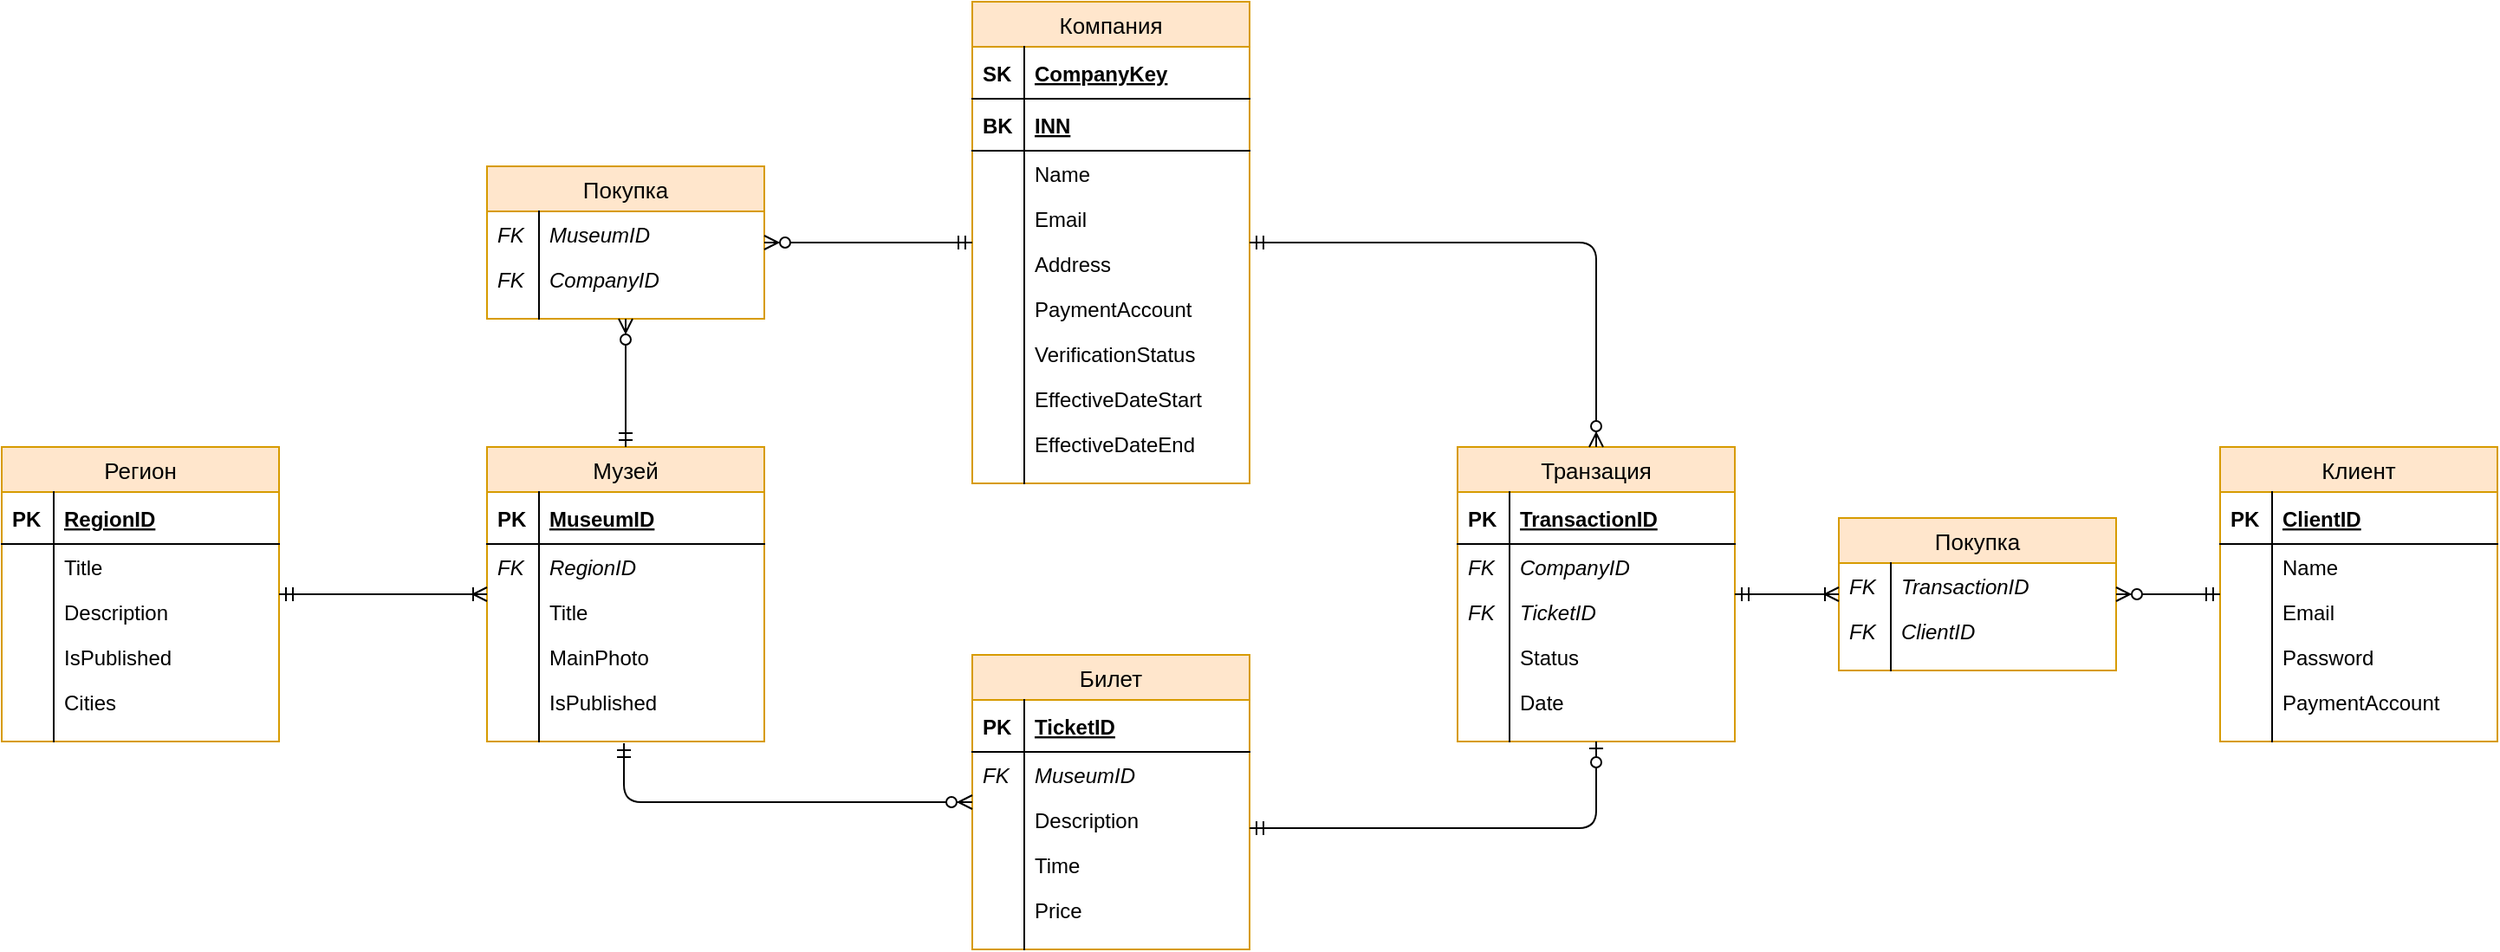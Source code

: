 <mxfile version="14.5.7" type="github">
  <diagram id="cdb5e136-1861-7ef1-5e76-c57f7e18aa8d" name="ERD Data Structure - Habit Tracker App">
    <mxGraphModel dx="946" dy="662" grid="1" gridSize="10" guides="1" tooltips="1" connect="1" arrows="1" fold="1" page="1" pageScale="1" pageWidth="1100" pageHeight="850" math="0" shadow="0">
      <root>
        <mxCell id="0" />
        <mxCell id="1" parent="0" />
        <mxCell id="lcivj8wxRk5je3pBpGyj-1" value="Регион" style="swimlane;fontStyle=0;childLayout=stackLayout;horizontal=1;startSize=26;fillColor=#ffe6cc;horizontalStack=0;resizeParent=1;resizeParentMax=0;resizeLast=0;collapsible=1;marginBottom=0;swimlaneFillColor=#ffffff;align=center;strokeWidth=1;fontSize=13;strokeColor=#d79b00;" vertex="1" parent="1">
          <mxGeometry x="200" y="640" width="160" height="170" as="geometry" />
        </mxCell>
        <mxCell id="lcivj8wxRk5je3pBpGyj-2" value="RegionID" style="shape=partialRectangle;top=0;left=0;right=0;bottom=1;align=left;verticalAlign=middle;fillColor=none;spacingLeft=34;spacingRight=4;overflow=hidden;rotatable=0;points=[[0,0.5],[1,0.5]];portConstraint=eastwest;dropTarget=0;fontStyle=5;" vertex="1" parent="lcivj8wxRk5je3pBpGyj-1">
          <mxGeometry y="26" width="160" height="30" as="geometry" />
        </mxCell>
        <mxCell id="lcivj8wxRk5je3pBpGyj-3" value="PK" style="shape=partialRectangle;top=0;left=0;bottom=0;fillColor=none;align=left;verticalAlign=middle;spacingLeft=4;spacingRight=4;overflow=hidden;rotatable=0;points=[];portConstraint=eastwest;part=1;fontStyle=1" vertex="1" connectable="0" parent="lcivj8wxRk5je3pBpGyj-2">
          <mxGeometry width="30" height="30" as="geometry" />
        </mxCell>
        <mxCell id="lcivj8wxRk5je3pBpGyj-6" value="Title" style="shape=partialRectangle;top=0;left=0;right=0;bottom=0;align=left;verticalAlign=top;fillColor=none;spacingLeft=34;spacingRight=4;overflow=hidden;rotatable=0;points=[[0,0.5],[1,0.5]];portConstraint=eastwest;dropTarget=0;" vertex="1" parent="lcivj8wxRk5je3pBpGyj-1">
          <mxGeometry y="56" width="160" height="26" as="geometry" />
        </mxCell>
        <mxCell id="lcivj8wxRk5je3pBpGyj-7" value="" style="shape=partialRectangle;top=0;left=0;bottom=0;fillColor=none;align=left;verticalAlign=top;spacingLeft=4;spacingRight=4;overflow=hidden;rotatable=0;points=[];portConstraint=eastwest;part=1;" vertex="1" connectable="0" parent="lcivj8wxRk5je3pBpGyj-6">
          <mxGeometry width="30" height="26" as="geometry" />
        </mxCell>
        <mxCell id="lcivj8wxRk5je3pBpGyj-28" value="Description" style="shape=partialRectangle;top=0;left=0;right=0;bottom=0;align=left;verticalAlign=top;fillColor=none;spacingLeft=34;spacingRight=4;overflow=hidden;rotatable=0;points=[[0,0.5],[1,0.5]];portConstraint=eastwest;dropTarget=0;" vertex="1" parent="lcivj8wxRk5je3pBpGyj-1">
          <mxGeometry y="82" width="160" height="26" as="geometry" />
        </mxCell>
        <mxCell id="lcivj8wxRk5je3pBpGyj-29" value="" style="shape=partialRectangle;top=0;left=0;bottom=0;fillColor=none;align=left;verticalAlign=top;spacingLeft=4;spacingRight=4;overflow=hidden;rotatable=0;points=[];portConstraint=eastwest;part=1;" vertex="1" connectable="0" parent="lcivj8wxRk5je3pBpGyj-28">
          <mxGeometry width="30" height="26" as="geometry" />
        </mxCell>
        <mxCell id="lcivj8wxRk5je3pBpGyj-8" value="IsPublished" style="shape=partialRectangle;top=0;left=0;right=0;bottom=0;align=left;verticalAlign=top;fillColor=none;spacingLeft=34;spacingRight=4;overflow=hidden;rotatable=0;points=[[0,0.5],[1,0.5]];portConstraint=eastwest;dropTarget=0;" vertex="1" parent="lcivj8wxRk5je3pBpGyj-1">
          <mxGeometry y="108" width="160" height="26" as="geometry" />
        </mxCell>
        <mxCell id="lcivj8wxRk5je3pBpGyj-9" value="" style="shape=partialRectangle;top=0;left=0;bottom=0;fillColor=none;align=left;verticalAlign=top;spacingLeft=4;spacingRight=4;overflow=hidden;rotatable=0;points=[];portConstraint=eastwest;part=1;" vertex="1" connectable="0" parent="lcivj8wxRk5je3pBpGyj-8">
          <mxGeometry width="30" height="26" as="geometry" />
        </mxCell>
        <mxCell id="lcivj8wxRk5je3pBpGyj-26" value="Cities" style="shape=partialRectangle;top=0;left=0;right=0;bottom=0;align=left;verticalAlign=top;fillColor=none;spacingLeft=34;spacingRight=4;overflow=hidden;rotatable=0;points=[[0,0.5],[1,0.5]];portConstraint=eastwest;dropTarget=0;" vertex="1" parent="lcivj8wxRk5je3pBpGyj-1">
          <mxGeometry y="134" width="160" height="26" as="geometry" />
        </mxCell>
        <mxCell id="lcivj8wxRk5je3pBpGyj-27" value="" style="shape=partialRectangle;top=0;left=0;bottom=0;fillColor=none;align=left;verticalAlign=top;spacingLeft=4;spacingRight=4;overflow=hidden;rotatable=0;points=[];portConstraint=eastwest;part=1;" vertex="1" connectable="0" parent="lcivj8wxRk5je3pBpGyj-26">
          <mxGeometry width="30" height="26" as="geometry" />
        </mxCell>
        <mxCell id="lcivj8wxRk5je3pBpGyj-10" value="" style="shape=partialRectangle;top=0;left=0;right=0;bottom=0;align=left;verticalAlign=top;fillColor=none;spacingLeft=34;spacingRight=4;overflow=hidden;rotatable=0;points=[[0,0.5],[1,0.5]];portConstraint=eastwest;dropTarget=0;" vertex="1" parent="lcivj8wxRk5je3pBpGyj-1">
          <mxGeometry y="160" width="160" height="10" as="geometry" />
        </mxCell>
        <mxCell id="lcivj8wxRk5je3pBpGyj-11" value="" style="shape=partialRectangle;top=0;left=0;bottom=0;fillColor=none;align=left;verticalAlign=top;spacingLeft=4;spacingRight=4;overflow=hidden;rotatable=0;points=[];portConstraint=eastwest;part=1;" vertex="1" connectable="0" parent="lcivj8wxRk5je3pBpGyj-10">
          <mxGeometry width="30" height="10" as="geometry" />
        </mxCell>
        <mxCell id="lcivj8wxRk5je3pBpGyj-12" value="Музей" style="swimlane;fontStyle=0;childLayout=stackLayout;horizontal=1;startSize=26;fillColor=#ffe6cc;horizontalStack=0;resizeParent=1;resizeParentMax=0;resizeLast=0;collapsible=1;marginBottom=0;swimlaneFillColor=#ffffff;align=center;strokeWidth=1;fontSize=13;strokeColor=#d79b00;" vertex="1" parent="1">
          <mxGeometry x="480" y="640" width="160" height="170" as="geometry" />
        </mxCell>
        <mxCell id="lcivj8wxRk5je3pBpGyj-13" value="MuseumID" style="shape=partialRectangle;top=0;left=0;right=0;bottom=1;align=left;verticalAlign=middle;fillColor=none;spacingLeft=34;spacingRight=4;overflow=hidden;rotatable=0;points=[[0,0.5],[1,0.5]];portConstraint=eastwest;dropTarget=0;fontStyle=5;" vertex="1" parent="lcivj8wxRk5je3pBpGyj-12">
          <mxGeometry y="26" width="160" height="30" as="geometry" />
        </mxCell>
        <mxCell id="lcivj8wxRk5je3pBpGyj-14" value="PK" style="shape=partialRectangle;top=0;left=0;bottom=0;fillColor=none;align=left;verticalAlign=middle;spacingLeft=4;spacingRight=4;overflow=hidden;rotatable=0;points=[];portConstraint=eastwest;part=1;fontStyle=1" vertex="1" connectable="0" parent="lcivj8wxRk5je3pBpGyj-13">
          <mxGeometry width="30" height="30" as="geometry" />
        </mxCell>
        <mxCell id="lcivj8wxRk5je3pBpGyj-15" value="RegionID" style="shape=partialRectangle;top=0;left=0;right=0;bottom=0;align=left;verticalAlign=top;fillColor=none;spacingLeft=34;spacingRight=4;overflow=hidden;rotatable=0;points=[[0,0.5],[1,0.5]];portConstraint=eastwest;dropTarget=0;fontStyle=2" vertex="1" parent="lcivj8wxRk5je3pBpGyj-12">
          <mxGeometry y="56" width="160" height="26" as="geometry" />
        </mxCell>
        <mxCell id="lcivj8wxRk5je3pBpGyj-16" value="FK" style="shape=partialRectangle;top=0;left=0;bottom=0;fillColor=none;align=left;verticalAlign=top;spacingLeft=4;spacingRight=4;overflow=hidden;rotatable=0;points=[];portConstraint=eastwest;part=1;fontStyle=2" vertex="1" connectable="0" parent="lcivj8wxRk5je3pBpGyj-15">
          <mxGeometry width="30" height="26" as="geometry" />
        </mxCell>
        <mxCell id="lcivj8wxRk5je3pBpGyj-17" value="Title" style="shape=partialRectangle;top=0;left=0;right=0;bottom=0;align=left;verticalAlign=top;fillColor=none;spacingLeft=34;spacingRight=4;overflow=hidden;rotatable=0;points=[[0,0.5],[1,0.5]];portConstraint=eastwest;dropTarget=0;" vertex="1" parent="lcivj8wxRk5je3pBpGyj-12">
          <mxGeometry y="82" width="160" height="26" as="geometry" />
        </mxCell>
        <mxCell id="lcivj8wxRk5je3pBpGyj-18" value="" style="shape=partialRectangle;top=0;left=0;bottom=0;fillColor=none;align=left;verticalAlign=top;spacingLeft=4;spacingRight=4;overflow=hidden;rotatable=0;points=[];portConstraint=eastwest;part=1;" vertex="1" connectable="0" parent="lcivj8wxRk5je3pBpGyj-17">
          <mxGeometry width="30" height="26" as="geometry" />
        </mxCell>
        <mxCell id="lcivj8wxRk5je3pBpGyj-19" value="MainPhoto" style="shape=partialRectangle;top=0;left=0;right=0;bottom=0;align=left;verticalAlign=top;fillColor=none;spacingLeft=34;spacingRight=4;overflow=hidden;rotatable=0;points=[[0,0.5],[1,0.5]];portConstraint=eastwest;dropTarget=0;" vertex="1" parent="lcivj8wxRk5je3pBpGyj-12">
          <mxGeometry y="108" width="160" height="26" as="geometry" />
        </mxCell>
        <mxCell id="lcivj8wxRk5je3pBpGyj-20" value="" style="shape=partialRectangle;top=0;left=0;bottom=0;fillColor=none;align=left;verticalAlign=top;spacingLeft=4;spacingRight=4;overflow=hidden;rotatable=0;points=[];portConstraint=eastwest;part=1;" vertex="1" connectable="0" parent="lcivj8wxRk5je3pBpGyj-19">
          <mxGeometry width="30" height="26" as="geometry" />
        </mxCell>
        <mxCell id="lcivj8wxRk5je3pBpGyj-79" value="IsPublished" style="shape=partialRectangle;top=0;left=0;right=0;bottom=0;align=left;verticalAlign=top;fillColor=none;spacingLeft=34;spacingRight=4;overflow=hidden;rotatable=0;points=[[0,0.5],[1,0.5]];portConstraint=eastwest;dropTarget=0;" vertex="1" parent="lcivj8wxRk5je3pBpGyj-12">
          <mxGeometry y="134" width="160" height="26" as="geometry" />
        </mxCell>
        <mxCell id="lcivj8wxRk5je3pBpGyj-80" value="" style="shape=partialRectangle;top=0;left=0;bottom=0;fillColor=none;align=left;verticalAlign=top;spacingLeft=4;spacingRight=4;overflow=hidden;rotatable=0;points=[];portConstraint=eastwest;part=1;" vertex="1" connectable="0" parent="lcivj8wxRk5je3pBpGyj-79">
          <mxGeometry width="30" height="26" as="geometry" />
        </mxCell>
        <mxCell id="lcivj8wxRk5je3pBpGyj-21" value="" style="shape=partialRectangle;top=0;left=0;right=0;bottom=0;align=left;verticalAlign=top;fillColor=none;spacingLeft=34;spacingRight=4;overflow=hidden;rotatable=0;points=[[0,0.5],[1,0.5]];portConstraint=eastwest;dropTarget=0;" vertex="1" parent="lcivj8wxRk5je3pBpGyj-12">
          <mxGeometry y="160" width="160" height="10" as="geometry" />
        </mxCell>
        <mxCell id="lcivj8wxRk5je3pBpGyj-22" value="" style="shape=partialRectangle;top=0;left=0;bottom=0;fillColor=none;align=left;verticalAlign=top;spacingLeft=4;spacingRight=4;overflow=hidden;rotatable=0;points=[];portConstraint=eastwest;part=1;" vertex="1" connectable="0" parent="lcivj8wxRk5je3pBpGyj-21">
          <mxGeometry width="30" height="10" as="geometry" />
        </mxCell>
        <mxCell id="lcivj8wxRk5je3pBpGyj-23" value="" style="edgeStyle=orthogonalEdgeStyle;fontSize=12;html=1;endArrow=ERoneToMany;startArrow=ERmandOne;" edge="1" parent="1" source="lcivj8wxRk5je3pBpGyj-1" target="lcivj8wxRk5je3pBpGyj-12">
          <mxGeometry width="100" height="100" relative="1" as="geometry">
            <mxPoint x="550" y="590" as="sourcePoint" />
            <mxPoint x="650" y="490" as="targetPoint" />
          </mxGeometry>
        </mxCell>
        <mxCell id="lcivj8wxRk5je3pBpGyj-30" value="Билет" style="swimlane;fontStyle=0;childLayout=stackLayout;horizontal=1;startSize=26;fillColor=#ffe6cc;horizontalStack=0;resizeParent=1;resizeParentMax=0;resizeLast=0;collapsible=1;marginBottom=0;swimlaneFillColor=#ffffff;align=center;strokeWidth=1;fontSize=13;strokeColor=#d79b00;" vertex="1" parent="1">
          <mxGeometry x="760" y="760" width="160" height="170" as="geometry" />
        </mxCell>
        <mxCell id="lcivj8wxRk5je3pBpGyj-31" value="TicketID" style="shape=partialRectangle;top=0;left=0;right=0;bottom=1;align=left;verticalAlign=middle;fillColor=none;spacingLeft=34;spacingRight=4;overflow=hidden;rotatable=0;points=[[0,0.5],[1,0.5]];portConstraint=eastwest;dropTarget=0;fontStyle=5;" vertex="1" parent="lcivj8wxRk5je3pBpGyj-30">
          <mxGeometry y="26" width="160" height="30" as="geometry" />
        </mxCell>
        <mxCell id="lcivj8wxRk5je3pBpGyj-32" value="PK" style="shape=partialRectangle;top=0;left=0;bottom=0;fillColor=none;align=left;verticalAlign=middle;spacingLeft=4;spacingRight=4;overflow=hidden;rotatable=0;points=[];portConstraint=eastwest;part=1;fontStyle=1" vertex="1" connectable="0" parent="lcivj8wxRk5je3pBpGyj-31">
          <mxGeometry width="30" height="30" as="geometry" />
        </mxCell>
        <mxCell id="lcivj8wxRk5je3pBpGyj-33" value="MuseumID" style="shape=partialRectangle;top=0;left=0;right=0;bottom=0;align=left;verticalAlign=top;fillColor=none;spacingLeft=34;spacingRight=4;overflow=hidden;rotatable=0;points=[[0,0.5],[1,0.5]];portConstraint=eastwest;dropTarget=0;fontStyle=2" vertex="1" parent="lcivj8wxRk5je3pBpGyj-30">
          <mxGeometry y="56" width="160" height="26" as="geometry" />
        </mxCell>
        <mxCell id="lcivj8wxRk5je3pBpGyj-34" value="FK" style="shape=partialRectangle;top=0;left=0;bottom=0;fillColor=none;align=left;verticalAlign=top;spacingLeft=4;spacingRight=4;overflow=hidden;rotatable=0;points=[];portConstraint=eastwest;part=1;fontStyle=2" vertex="1" connectable="0" parent="lcivj8wxRk5je3pBpGyj-33">
          <mxGeometry width="30" height="26" as="geometry" />
        </mxCell>
        <mxCell id="lcivj8wxRk5je3pBpGyj-35" value="Description" style="shape=partialRectangle;top=0;left=0;right=0;bottom=0;align=left;verticalAlign=top;fillColor=none;spacingLeft=34;spacingRight=4;overflow=hidden;rotatable=0;points=[[0,0.5],[1,0.5]];portConstraint=eastwest;dropTarget=0;" vertex="1" parent="lcivj8wxRk5je3pBpGyj-30">
          <mxGeometry y="82" width="160" height="26" as="geometry" />
        </mxCell>
        <mxCell id="lcivj8wxRk5je3pBpGyj-36" value="" style="shape=partialRectangle;top=0;left=0;bottom=0;fillColor=none;align=left;verticalAlign=top;spacingLeft=4;spacingRight=4;overflow=hidden;rotatable=0;points=[];portConstraint=eastwest;part=1;" vertex="1" connectable="0" parent="lcivj8wxRk5je3pBpGyj-35">
          <mxGeometry width="30" height="26" as="geometry" />
        </mxCell>
        <mxCell id="lcivj8wxRk5je3pBpGyj-37" value="Time" style="shape=partialRectangle;top=0;left=0;right=0;bottom=0;align=left;verticalAlign=top;fillColor=none;spacingLeft=34;spacingRight=4;overflow=hidden;rotatable=0;points=[[0,0.5],[1,0.5]];portConstraint=eastwest;dropTarget=0;" vertex="1" parent="lcivj8wxRk5je3pBpGyj-30">
          <mxGeometry y="108" width="160" height="26" as="geometry" />
        </mxCell>
        <mxCell id="lcivj8wxRk5je3pBpGyj-38" value="" style="shape=partialRectangle;top=0;left=0;bottom=0;fillColor=none;align=left;verticalAlign=top;spacingLeft=4;spacingRight=4;overflow=hidden;rotatable=0;points=[];portConstraint=eastwest;part=1;" vertex="1" connectable="0" parent="lcivj8wxRk5je3pBpGyj-37">
          <mxGeometry width="30" height="26" as="geometry" />
        </mxCell>
        <mxCell id="lcivj8wxRk5je3pBpGyj-95" value="Price" style="shape=partialRectangle;top=0;left=0;right=0;bottom=0;align=left;verticalAlign=top;fillColor=none;spacingLeft=34;spacingRight=4;overflow=hidden;rotatable=0;points=[[0,0.5],[1,0.5]];portConstraint=eastwest;dropTarget=0;" vertex="1" parent="lcivj8wxRk5je3pBpGyj-30">
          <mxGeometry y="134" width="160" height="26" as="geometry" />
        </mxCell>
        <mxCell id="lcivj8wxRk5je3pBpGyj-96" value="" style="shape=partialRectangle;top=0;left=0;bottom=0;fillColor=none;align=left;verticalAlign=top;spacingLeft=4;spacingRight=4;overflow=hidden;rotatable=0;points=[];portConstraint=eastwest;part=1;" vertex="1" connectable="0" parent="lcivj8wxRk5je3pBpGyj-95">
          <mxGeometry width="30" height="26" as="geometry" />
        </mxCell>
        <mxCell id="lcivj8wxRk5je3pBpGyj-39" value="" style="shape=partialRectangle;top=0;left=0;right=0;bottom=0;align=left;verticalAlign=top;fillColor=none;spacingLeft=34;spacingRight=4;overflow=hidden;rotatable=0;points=[[0,0.5],[1,0.5]];portConstraint=eastwest;dropTarget=0;" vertex="1" parent="lcivj8wxRk5je3pBpGyj-30">
          <mxGeometry y="160" width="160" height="10" as="geometry" />
        </mxCell>
        <mxCell id="lcivj8wxRk5je3pBpGyj-40" value="" style="shape=partialRectangle;top=0;left=0;bottom=0;fillColor=none;align=left;verticalAlign=top;spacingLeft=4;spacingRight=4;overflow=hidden;rotatable=0;points=[];portConstraint=eastwest;part=1;" vertex="1" connectable="0" parent="lcivj8wxRk5je3pBpGyj-39">
          <mxGeometry width="30" height="10" as="geometry" />
        </mxCell>
        <mxCell id="lcivj8wxRk5je3pBpGyj-41" value="Компания" style="swimlane;fontStyle=0;childLayout=stackLayout;horizontal=1;startSize=26;fillColor=#ffe6cc;horizontalStack=0;resizeParent=1;resizeParentMax=0;resizeLast=0;collapsible=1;marginBottom=0;swimlaneFillColor=#ffffff;align=center;strokeWidth=1;fontSize=13;strokeColor=#d79b00;" vertex="1" parent="1">
          <mxGeometry x="760" y="383" width="160" height="278" as="geometry" />
        </mxCell>
        <mxCell id="lcivj8wxRk5je3pBpGyj-158" value="CompanyKey" style="shape=partialRectangle;top=0;left=0;right=0;bottom=1;align=left;verticalAlign=middle;fillColor=none;spacingLeft=34;spacingRight=4;overflow=hidden;rotatable=0;points=[[0,0.5],[1,0.5]];portConstraint=eastwest;dropTarget=0;fontStyle=5;" vertex="1" parent="lcivj8wxRk5je3pBpGyj-41">
          <mxGeometry y="26" width="160" height="30" as="geometry" />
        </mxCell>
        <mxCell id="lcivj8wxRk5je3pBpGyj-159" value="SK" style="shape=partialRectangle;top=0;left=0;bottom=0;fillColor=none;align=left;verticalAlign=middle;spacingLeft=4;spacingRight=4;overflow=hidden;rotatable=0;points=[];portConstraint=eastwest;part=1;fontStyle=1" vertex="1" connectable="0" parent="lcivj8wxRk5je3pBpGyj-158">
          <mxGeometry width="30" height="30" as="geometry" />
        </mxCell>
        <mxCell id="lcivj8wxRk5je3pBpGyj-42" value="INN" style="shape=partialRectangle;top=0;left=0;right=0;bottom=1;align=left;verticalAlign=middle;fillColor=none;spacingLeft=34;spacingRight=4;overflow=hidden;rotatable=0;points=[[0,0.5],[1,0.5]];portConstraint=eastwest;dropTarget=0;fontStyle=5;" vertex="1" parent="lcivj8wxRk5je3pBpGyj-41">
          <mxGeometry y="56" width="160" height="30" as="geometry" />
        </mxCell>
        <mxCell id="lcivj8wxRk5je3pBpGyj-43" value="BK" style="shape=partialRectangle;top=0;left=0;bottom=0;fillColor=none;align=left;verticalAlign=middle;spacingLeft=4;spacingRight=4;overflow=hidden;rotatable=0;points=[];portConstraint=eastwest;part=1;fontStyle=1" vertex="1" connectable="0" parent="lcivj8wxRk5je3pBpGyj-42">
          <mxGeometry width="30" height="30" as="geometry" />
        </mxCell>
        <mxCell id="lcivj8wxRk5je3pBpGyj-46" value="Name" style="shape=partialRectangle;top=0;left=0;right=0;bottom=0;align=left;verticalAlign=top;fillColor=none;spacingLeft=34;spacingRight=4;overflow=hidden;rotatable=0;points=[[0,0.5],[1,0.5]];portConstraint=eastwest;dropTarget=0;" vertex="1" parent="lcivj8wxRk5je3pBpGyj-41">
          <mxGeometry y="86" width="160" height="26" as="geometry" />
        </mxCell>
        <mxCell id="lcivj8wxRk5je3pBpGyj-47" value="" style="shape=partialRectangle;top=0;left=0;bottom=0;fillColor=none;align=left;verticalAlign=top;spacingLeft=4;spacingRight=4;overflow=hidden;rotatable=0;points=[];portConstraint=eastwest;part=1;" vertex="1" connectable="0" parent="lcivj8wxRk5je3pBpGyj-46">
          <mxGeometry width="30" height="26" as="geometry" />
        </mxCell>
        <mxCell id="lcivj8wxRk5je3pBpGyj-48" value="Email" style="shape=partialRectangle;top=0;left=0;right=0;bottom=0;align=left;verticalAlign=top;fillColor=none;spacingLeft=34;spacingRight=4;overflow=hidden;rotatable=0;points=[[0,0.5],[1,0.5]];portConstraint=eastwest;dropTarget=0;" vertex="1" parent="lcivj8wxRk5je3pBpGyj-41">
          <mxGeometry y="112" width="160" height="26" as="geometry" />
        </mxCell>
        <mxCell id="lcivj8wxRk5je3pBpGyj-49" value="" style="shape=partialRectangle;top=0;left=0;bottom=0;fillColor=none;align=left;verticalAlign=top;spacingLeft=4;spacingRight=4;overflow=hidden;rotatable=0;points=[];portConstraint=eastwest;part=1;" vertex="1" connectable="0" parent="lcivj8wxRk5je3pBpGyj-48">
          <mxGeometry width="30" height="26" as="geometry" />
        </mxCell>
        <mxCell id="lcivj8wxRk5je3pBpGyj-81" value="Address" style="shape=partialRectangle;top=0;left=0;right=0;bottom=0;align=left;verticalAlign=top;fillColor=none;spacingLeft=34;spacingRight=4;overflow=hidden;rotatable=0;points=[[0,0.5],[1,0.5]];portConstraint=eastwest;dropTarget=0;" vertex="1" parent="lcivj8wxRk5je3pBpGyj-41">
          <mxGeometry y="138" width="160" height="26" as="geometry" />
        </mxCell>
        <mxCell id="lcivj8wxRk5je3pBpGyj-82" value="" style="shape=partialRectangle;top=0;left=0;bottom=0;fillColor=none;align=left;verticalAlign=top;spacingLeft=4;spacingRight=4;overflow=hidden;rotatable=0;points=[];portConstraint=eastwest;part=1;" vertex="1" connectable="0" parent="lcivj8wxRk5je3pBpGyj-81">
          <mxGeometry width="30" height="26" as="geometry" />
        </mxCell>
        <mxCell id="lcivj8wxRk5je3pBpGyj-85" value="PaymentAccount" style="shape=partialRectangle;top=0;left=0;right=0;bottom=0;align=left;verticalAlign=top;fillColor=none;spacingLeft=34;spacingRight=4;overflow=hidden;rotatable=0;points=[[0,0.5],[1,0.5]];portConstraint=eastwest;dropTarget=0;" vertex="1" parent="lcivj8wxRk5je3pBpGyj-41">
          <mxGeometry y="164" width="160" height="26" as="geometry" />
        </mxCell>
        <mxCell id="lcivj8wxRk5je3pBpGyj-86" value="" style="shape=partialRectangle;top=0;left=0;bottom=0;fillColor=none;align=left;verticalAlign=top;spacingLeft=4;spacingRight=4;overflow=hidden;rotatable=0;points=[];portConstraint=eastwest;part=1;" vertex="1" connectable="0" parent="lcivj8wxRk5je3pBpGyj-85">
          <mxGeometry width="30" height="26" as="geometry" />
        </mxCell>
        <mxCell id="lcivj8wxRk5je3pBpGyj-87" value="VerificationStatus" style="shape=partialRectangle;top=0;left=0;right=0;bottom=0;align=left;verticalAlign=top;fillColor=none;spacingLeft=34;spacingRight=4;overflow=hidden;rotatable=0;points=[[0,0.5],[1,0.5]];portConstraint=eastwest;dropTarget=0;" vertex="1" parent="lcivj8wxRk5je3pBpGyj-41">
          <mxGeometry y="190" width="160" height="26" as="geometry" />
        </mxCell>
        <mxCell id="lcivj8wxRk5je3pBpGyj-88" value="" style="shape=partialRectangle;top=0;left=0;bottom=0;fillColor=none;align=left;verticalAlign=top;spacingLeft=4;spacingRight=4;overflow=hidden;rotatable=0;points=[];portConstraint=eastwest;part=1;" vertex="1" connectable="0" parent="lcivj8wxRk5je3pBpGyj-87">
          <mxGeometry width="30" height="26" as="geometry" />
        </mxCell>
        <mxCell id="lcivj8wxRk5je3pBpGyj-154" value="EffectiveDateStart" style="shape=partialRectangle;top=0;left=0;right=0;bottom=0;align=left;verticalAlign=top;fillColor=none;spacingLeft=34;spacingRight=4;overflow=hidden;rotatable=0;points=[[0,0.5],[1,0.5]];portConstraint=eastwest;dropTarget=0;" vertex="1" parent="lcivj8wxRk5je3pBpGyj-41">
          <mxGeometry y="216" width="160" height="26" as="geometry" />
        </mxCell>
        <mxCell id="lcivj8wxRk5je3pBpGyj-155" value="" style="shape=partialRectangle;top=0;left=0;bottom=0;fillColor=none;align=left;verticalAlign=top;spacingLeft=4;spacingRight=4;overflow=hidden;rotatable=0;points=[];portConstraint=eastwest;part=1;" vertex="1" connectable="0" parent="lcivj8wxRk5je3pBpGyj-154">
          <mxGeometry width="30" height="26" as="geometry" />
        </mxCell>
        <mxCell id="lcivj8wxRk5je3pBpGyj-156" value="EffectiveDateEnd" style="shape=partialRectangle;top=0;left=0;right=0;bottom=0;align=left;verticalAlign=top;fillColor=none;spacingLeft=34;spacingRight=4;overflow=hidden;rotatable=0;points=[[0,0.5],[1,0.5]];portConstraint=eastwest;dropTarget=0;" vertex="1" parent="lcivj8wxRk5je3pBpGyj-41">
          <mxGeometry y="242" width="160" height="26" as="geometry" />
        </mxCell>
        <mxCell id="lcivj8wxRk5je3pBpGyj-157" value="" style="shape=partialRectangle;top=0;left=0;bottom=0;fillColor=none;align=left;verticalAlign=top;spacingLeft=4;spacingRight=4;overflow=hidden;rotatable=0;points=[];portConstraint=eastwest;part=1;" vertex="1" connectable="0" parent="lcivj8wxRk5je3pBpGyj-156">
          <mxGeometry width="30" height="26" as="geometry" />
        </mxCell>
        <mxCell id="lcivj8wxRk5je3pBpGyj-50" value="" style="shape=partialRectangle;top=0;left=0;right=0;bottom=0;align=left;verticalAlign=top;fillColor=none;spacingLeft=34;spacingRight=4;overflow=hidden;rotatable=0;points=[[0,0.5],[1,0.5]];portConstraint=eastwest;dropTarget=0;" vertex="1" parent="lcivj8wxRk5je3pBpGyj-41">
          <mxGeometry y="268" width="160" height="10" as="geometry" />
        </mxCell>
        <mxCell id="lcivj8wxRk5je3pBpGyj-51" value="" style="shape=partialRectangle;top=0;left=0;bottom=0;fillColor=none;align=left;verticalAlign=top;spacingLeft=4;spacingRight=4;overflow=hidden;rotatable=0;points=[];portConstraint=eastwest;part=1;" vertex="1" connectable="0" parent="lcivj8wxRk5je3pBpGyj-50">
          <mxGeometry width="30" height="10" as="geometry" />
        </mxCell>
        <mxCell id="lcivj8wxRk5je3pBpGyj-52" value="Транзация" style="swimlane;fontStyle=0;childLayout=stackLayout;horizontal=1;startSize=26;fillColor=#ffe6cc;horizontalStack=0;resizeParent=1;resizeParentMax=0;resizeLast=0;collapsible=1;marginBottom=0;swimlaneFillColor=#ffffff;align=center;strokeWidth=1;fontSize=13;strokeColor=#d79b00;" vertex="1" parent="1">
          <mxGeometry x="1040" y="640" width="160" height="170" as="geometry" />
        </mxCell>
        <mxCell id="lcivj8wxRk5je3pBpGyj-53" value="TransactionID" style="shape=partialRectangle;top=0;left=0;right=0;bottom=1;align=left;verticalAlign=middle;fillColor=none;spacingLeft=34;spacingRight=4;overflow=hidden;rotatable=0;points=[[0,0.5],[1,0.5]];portConstraint=eastwest;dropTarget=0;fontStyle=5;" vertex="1" parent="lcivj8wxRk5je3pBpGyj-52">
          <mxGeometry y="26" width="160" height="30" as="geometry" />
        </mxCell>
        <mxCell id="lcivj8wxRk5je3pBpGyj-54" value="PK" style="shape=partialRectangle;top=0;left=0;bottom=0;fillColor=none;align=left;verticalAlign=middle;spacingLeft=4;spacingRight=4;overflow=hidden;rotatable=0;points=[];portConstraint=eastwest;part=1;fontStyle=1" vertex="1" connectable="0" parent="lcivj8wxRk5je3pBpGyj-53">
          <mxGeometry width="30" height="30" as="geometry" />
        </mxCell>
        <mxCell id="lcivj8wxRk5je3pBpGyj-55" value="CompanyID" style="shape=partialRectangle;top=0;left=0;right=0;bottom=0;align=left;verticalAlign=top;fillColor=none;spacingLeft=34;spacingRight=4;overflow=hidden;rotatable=0;points=[[0,0.5],[1,0.5]];portConstraint=eastwest;dropTarget=0;fontStyle=2" vertex="1" parent="lcivj8wxRk5je3pBpGyj-52">
          <mxGeometry y="56" width="160" height="26" as="geometry" />
        </mxCell>
        <mxCell id="lcivj8wxRk5je3pBpGyj-56" value="FK" style="shape=partialRectangle;top=0;left=0;bottom=0;fillColor=none;align=left;verticalAlign=top;spacingLeft=4;spacingRight=4;overflow=hidden;rotatable=0;points=[];portConstraint=eastwest;part=1;fontStyle=2" vertex="1" connectable="0" parent="lcivj8wxRk5je3pBpGyj-55">
          <mxGeometry width="30" height="26" as="geometry" />
        </mxCell>
        <mxCell id="lcivj8wxRk5je3pBpGyj-93" value="TicketID" style="shape=partialRectangle;top=0;left=0;right=0;bottom=0;align=left;verticalAlign=top;fillColor=none;spacingLeft=34;spacingRight=4;overflow=hidden;rotatable=0;points=[[0,0.5],[1,0.5]];portConstraint=eastwest;dropTarget=0;fontStyle=2" vertex="1" parent="lcivj8wxRk5je3pBpGyj-52">
          <mxGeometry y="82" width="160" height="26" as="geometry" />
        </mxCell>
        <mxCell id="lcivj8wxRk5je3pBpGyj-94" value="FK" style="shape=partialRectangle;top=0;left=0;bottom=0;fillColor=none;align=left;verticalAlign=top;spacingLeft=4;spacingRight=4;overflow=hidden;rotatable=0;points=[];portConstraint=eastwest;part=1;fontStyle=2" vertex="1" connectable="0" parent="lcivj8wxRk5je3pBpGyj-93">
          <mxGeometry width="30" height="26" as="geometry" />
        </mxCell>
        <mxCell id="lcivj8wxRk5je3pBpGyj-59" value="Status" style="shape=partialRectangle;top=0;left=0;right=0;bottom=0;align=left;verticalAlign=top;fillColor=none;spacingLeft=34;spacingRight=4;overflow=hidden;rotatable=0;points=[[0,0.5],[1,0.5]];portConstraint=eastwest;dropTarget=0;" vertex="1" parent="lcivj8wxRk5je3pBpGyj-52">
          <mxGeometry y="108" width="160" height="26" as="geometry" />
        </mxCell>
        <mxCell id="lcivj8wxRk5je3pBpGyj-60" value="" style="shape=partialRectangle;top=0;left=0;bottom=0;fillColor=none;align=left;verticalAlign=top;spacingLeft=4;spacingRight=4;overflow=hidden;rotatable=0;points=[];portConstraint=eastwest;part=1;" vertex="1" connectable="0" parent="lcivj8wxRk5je3pBpGyj-59">
          <mxGeometry width="30" height="26" as="geometry" />
        </mxCell>
        <mxCell id="lcivj8wxRk5je3pBpGyj-160" value="Date" style="shape=partialRectangle;top=0;left=0;right=0;bottom=0;align=left;verticalAlign=top;fillColor=none;spacingLeft=34;spacingRight=4;overflow=hidden;rotatable=0;points=[[0,0.5],[1,0.5]];portConstraint=eastwest;dropTarget=0;" vertex="1" parent="lcivj8wxRk5je3pBpGyj-52">
          <mxGeometry y="134" width="160" height="26" as="geometry" />
        </mxCell>
        <mxCell id="lcivj8wxRk5je3pBpGyj-161" value="" style="shape=partialRectangle;top=0;left=0;bottom=0;fillColor=none;align=left;verticalAlign=top;spacingLeft=4;spacingRight=4;overflow=hidden;rotatable=0;points=[];portConstraint=eastwest;part=1;" vertex="1" connectable="0" parent="lcivj8wxRk5je3pBpGyj-160">
          <mxGeometry width="30" height="26" as="geometry" />
        </mxCell>
        <mxCell id="lcivj8wxRk5je3pBpGyj-61" value="" style="shape=partialRectangle;top=0;left=0;right=0;bottom=0;align=left;verticalAlign=top;fillColor=none;spacingLeft=34;spacingRight=4;overflow=hidden;rotatable=0;points=[[0,0.5],[1,0.5]];portConstraint=eastwest;dropTarget=0;" vertex="1" parent="lcivj8wxRk5je3pBpGyj-52">
          <mxGeometry y="160" width="160" height="10" as="geometry" />
        </mxCell>
        <mxCell id="lcivj8wxRk5je3pBpGyj-62" value="" style="shape=partialRectangle;top=0;left=0;bottom=0;fillColor=none;align=left;verticalAlign=top;spacingLeft=4;spacingRight=4;overflow=hidden;rotatable=0;points=[];portConstraint=eastwest;part=1;" vertex="1" connectable="0" parent="lcivj8wxRk5je3pBpGyj-61">
          <mxGeometry width="30" height="10" as="geometry" />
        </mxCell>
        <mxCell id="lcivj8wxRk5je3pBpGyj-63" value="Клиент" style="swimlane;fontStyle=0;childLayout=stackLayout;horizontal=1;startSize=26;fillColor=#ffe6cc;horizontalStack=0;resizeParent=1;resizeParentMax=0;resizeLast=0;collapsible=1;marginBottom=0;swimlaneFillColor=#ffffff;align=center;strokeWidth=1;fontSize=13;strokeColor=#d79b00;" vertex="1" parent="1">
          <mxGeometry x="1480" y="640" width="160" height="170" as="geometry" />
        </mxCell>
        <mxCell id="lcivj8wxRk5je3pBpGyj-64" value="ClientID" style="shape=partialRectangle;top=0;left=0;right=0;bottom=1;align=left;verticalAlign=middle;fillColor=none;spacingLeft=34;spacingRight=4;overflow=hidden;rotatable=0;points=[[0,0.5],[1,0.5]];portConstraint=eastwest;dropTarget=0;fontStyle=5;" vertex="1" parent="lcivj8wxRk5je3pBpGyj-63">
          <mxGeometry y="26" width="160" height="30" as="geometry" />
        </mxCell>
        <mxCell id="lcivj8wxRk5je3pBpGyj-65" value="PK" style="shape=partialRectangle;top=0;left=0;bottom=0;fillColor=none;align=left;verticalAlign=middle;spacingLeft=4;spacingRight=4;overflow=hidden;rotatable=0;points=[];portConstraint=eastwest;part=1;fontStyle=1" vertex="1" connectable="0" parent="lcivj8wxRk5je3pBpGyj-64">
          <mxGeometry width="30" height="30" as="geometry" />
        </mxCell>
        <mxCell id="lcivj8wxRk5je3pBpGyj-68" value="Name" style="shape=partialRectangle;top=0;left=0;right=0;bottom=0;align=left;verticalAlign=top;fillColor=none;spacingLeft=34;spacingRight=4;overflow=hidden;rotatable=0;points=[[0,0.5],[1,0.5]];portConstraint=eastwest;dropTarget=0;" vertex="1" parent="lcivj8wxRk5je3pBpGyj-63">
          <mxGeometry y="56" width="160" height="26" as="geometry" />
        </mxCell>
        <mxCell id="lcivj8wxRk5je3pBpGyj-69" value="" style="shape=partialRectangle;top=0;left=0;bottom=0;fillColor=none;align=left;verticalAlign=top;spacingLeft=4;spacingRight=4;overflow=hidden;rotatable=0;points=[];portConstraint=eastwest;part=1;" vertex="1" connectable="0" parent="lcivj8wxRk5je3pBpGyj-68">
          <mxGeometry width="30" height="26" as="geometry" />
        </mxCell>
        <mxCell id="lcivj8wxRk5je3pBpGyj-99" value="Email" style="shape=partialRectangle;top=0;left=0;right=0;bottom=0;align=left;verticalAlign=top;fillColor=none;spacingLeft=34;spacingRight=4;overflow=hidden;rotatable=0;points=[[0,0.5],[1,0.5]];portConstraint=eastwest;dropTarget=0;" vertex="1" parent="lcivj8wxRk5je3pBpGyj-63">
          <mxGeometry y="82" width="160" height="26" as="geometry" />
        </mxCell>
        <mxCell id="lcivj8wxRk5je3pBpGyj-100" value="" style="shape=partialRectangle;top=0;left=0;bottom=0;fillColor=none;align=left;verticalAlign=top;spacingLeft=4;spacingRight=4;overflow=hidden;rotatable=0;points=[];portConstraint=eastwest;part=1;" vertex="1" connectable="0" parent="lcivj8wxRk5je3pBpGyj-99">
          <mxGeometry width="30" height="26" as="geometry" />
        </mxCell>
        <mxCell id="lcivj8wxRk5je3pBpGyj-101" value="Password" style="shape=partialRectangle;top=0;left=0;right=0;bottom=0;align=left;verticalAlign=top;fillColor=none;spacingLeft=34;spacingRight=4;overflow=hidden;rotatable=0;points=[[0,0.5],[1,0.5]];portConstraint=eastwest;dropTarget=0;" vertex="1" parent="lcivj8wxRk5je3pBpGyj-63">
          <mxGeometry y="108" width="160" height="26" as="geometry" />
        </mxCell>
        <mxCell id="lcivj8wxRk5je3pBpGyj-102" value="" style="shape=partialRectangle;top=0;left=0;bottom=0;fillColor=none;align=left;verticalAlign=top;spacingLeft=4;spacingRight=4;overflow=hidden;rotatable=0;points=[];portConstraint=eastwest;part=1;" vertex="1" connectable="0" parent="lcivj8wxRk5je3pBpGyj-101">
          <mxGeometry width="30" height="26" as="geometry" />
        </mxCell>
        <mxCell id="lcivj8wxRk5je3pBpGyj-70" value="PaymentAccount" style="shape=partialRectangle;top=0;left=0;right=0;bottom=0;align=left;verticalAlign=top;fillColor=none;spacingLeft=34;spacingRight=4;overflow=hidden;rotatable=0;points=[[0,0.5],[1,0.5]];portConstraint=eastwest;dropTarget=0;" vertex="1" parent="lcivj8wxRk5je3pBpGyj-63">
          <mxGeometry y="134" width="160" height="26" as="geometry" />
        </mxCell>
        <mxCell id="lcivj8wxRk5je3pBpGyj-71" value="" style="shape=partialRectangle;top=0;left=0;bottom=0;fillColor=none;align=left;verticalAlign=top;spacingLeft=4;spacingRight=4;overflow=hidden;rotatable=0;points=[];portConstraint=eastwest;part=1;" vertex="1" connectable="0" parent="lcivj8wxRk5je3pBpGyj-70">
          <mxGeometry width="30" height="26" as="geometry" />
        </mxCell>
        <mxCell id="lcivj8wxRk5je3pBpGyj-72" value="" style="shape=partialRectangle;top=0;left=0;right=0;bottom=0;align=left;verticalAlign=top;fillColor=none;spacingLeft=34;spacingRight=4;overflow=hidden;rotatable=0;points=[[0,0.5],[1,0.5]];portConstraint=eastwest;dropTarget=0;" vertex="1" parent="lcivj8wxRk5je3pBpGyj-63">
          <mxGeometry y="160" width="160" height="10" as="geometry" />
        </mxCell>
        <mxCell id="lcivj8wxRk5je3pBpGyj-73" value="" style="shape=partialRectangle;top=0;left=0;bottom=0;fillColor=none;align=left;verticalAlign=top;spacingLeft=4;spacingRight=4;overflow=hidden;rotatable=0;points=[];portConstraint=eastwest;part=1;" vertex="1" connectable="0" parent="lcivj8wxRk5je3pBpGyj-72">
          <mxGeometry width="30" height="10" as="geometry" />
        </mxCell>
        <mxCell id="lcivj8wxRk5je3pBpGyj-75" value="" style="edgeStyle=orthogonalEdgeStyle;fontSize=12;html=1;endArrow=ERzeroToMany;startArrow=ERmandOne;exitX=0.494;exitY=1.1;exitDx=0;exitDy=0;exitPerimeter=0;" edge="1" parent="1" source="lcivj8wxRk5je3pBpGyj-21" target="lcivj8wxRk5je3pBpGyj-30">
          <mxGeometry width="100" height="100" relative="1" as="geometry">
            <mxPoint x="700" y="740" as="sourcePoint" />
            <mxPoint x="800" y="640" as="targetPoint" />
          </mxGeometry>
        </mxCell>
        <mxCell id="lcivj8wxRk5je3pBpGyj-76" value="" style="edgeStyle=orthogonalEdgeStyle;fontSize=12;html=1;endArrow=ERzeroToOne;startArrow=ERmandOne;" edge="1" parent="1" source="lcivj8wxRk5je3pBpGyj-30" target="lcivj8wxRk5je3pBpGyj-52">
          <mxGeometry width="100" height="100" relative="1" as="geometry">
            <mxPoint x="700" y="740" as="sourcePoint" />
            <mxPoint x="1120" y="784" as="targetPoint" />
            <Array as="points">
              <mxPoint x="1120" y="860" />
            </Array>
          </mxGeometry>
        </mxCell>
        <mxCell id="lcivj8wxRk5je3pBpGyj-77" value="" style="edgeStyle=orthogonalEdgeStyle;fontSize=12;html=1;endArrow=ERzeroToMany;startArrow=ERmandOne;entryX=0.5;entryY=0;entryDx=0;entryDy=0;" edge="1" parent="1" source="lcivj8wxRk5je3pBpGyj-41" target="lcivj8wxRk5je3pBpGyj-52">
          <mxGeometry width="100" height="100" relative="1" as="geometry">
            <mxPoint x="700" y="740" as="sourcePoint" />
            <mxPoint x="800" y="640" as="targetPoint" />
          </mxGeometry>
        </mxCell>
        <mxCell id="lcivj8wxRk5je3pBpGyj-119" value="Покупка" style="swimlane;fontStyle=0;childLayout=stackLayout;horizontal=1;startSize=26;fillColor=#ffe6cc;horizontalStack=0;resizeParent=1;resizeParentMax=0;resizeLast=0;collapsible=1;marginBottom=0;swimlaneFillColor=#ffffff;align=center;strokeWidth=1;fontSize=13;strokeColor=#d79b00;" vertex="1" parent="1">
          <mxGeometry x="1260" y="681" width="160" height="88" as="geometry" />
        </mxCell>
        <mxCell id="lcivj8wxRk5je3pBpGyj-122" value="TransactionID" style="shape=partialRectangle;top=0;left=0;right=0;bottom=0;align=left;verticalAlign=top;fillColor=none;spacingLeft=34;spacingRight=4;overflow=hidden;rotatable=0;points=[[0,0.5],[1,0.5]];portConstraint=eastwest;dropTarget=0;fontStyle=2" vertex="1" parent="lcivj8wxRk5je3pBpGyj-119">
          <mxGeometry y="26" width="160" height="26" as="geometry" />
        </mxCell>
        <mxCell id="lcivj8wxRk5je3pBpGyj-123" value="FK" style="shape=partialRectangle;top=0;left=0;bottom=0;fillColor=none;align=left;verticalAlign=top;spacingLeft=4;spacingRight=4;overflow=hidden;rotatable=0;points=[];portConstraint=eastwest;part=1;fontStyle=2" vertex="1" connectable="0" parent="lcivj8wxRk5je3pBpGyj-122">
          <mxGeometry width="30" height="26" as="geometry" />
        </mxCell>
        <mxCell id="lcivj8wxRk5je3pBpGyj-134" value="ClientID" style="shape=partialRectangle;top=0;left=0;right=0;bottom=0;align=left;verticalAlign=top;fillColor=none;spacingLeft=34;spacingRight=4;overflow=hidden;rotatable=0;points=[[0,0.5],[1,0.5]];portConstraint=eastwest;dropTarget=0;fontStyle=2" vertex="1" parent="lcivj8wxRk5je3pBpGyj-119">
          <mxGeometry y="52" width="160" height="26" as="geometry" />
        </mxCell>
        <mxCell id="lcivj8wxRk5je3pBpGyj-135" value="FK" style="shape=partialRectangle;top=0;left=0;bottom=0;fillColor=none;align=left;verticalAlign=top;spacingLeft=4;spacingRight=4;overflow=hidden;rotatable=0;points=[];portConstraint=eastwest;part=1;fontStyle=2" vertex="1" connectable="0" parent="lcivj8wxRk5je3pBpGyj-134">
          <mxGeometry width="30" height="26" as="geometry" />
        </mxCell>
        <mxCell id="lcivj8wxRk5je3pBpGyj-132" value="" style="shape=partialRectangle;top=0;left=0;right=0;bottom=0;align=left;verticalAlign=top;fillColor=none;spacingLeft=34;spacingRight=4;overflow=hidden;rotatable=0;points=[[0,0.5],[1,0.5]];portConstraint=eastwest;dropTarget=0;" vertex="1" parent="lcivj8wxRk5je3pBpGyj-119">
          <mxGeometry y="78" width="160" height="10" as="geometry" />
        </mxCell>
        <mxCell id="lcivj8wxRk5je3pBpGyj-133" value="" style="shape=partialRectangle;top=0;left=0;bottom=0;fillColor=none;align=left;verticalAlign=top;spacingLeft=4;spacingRight=4;overflow=hidden;rotatable=0;points=[];portConstraint=eastwest;part=1;" vertex="1" connectable="0" parent="lcivj8wxRk5je3pBpGyj-132">
          <mxGeometry width="30" height="10" as="geometry" />
        </mxCell>
        <mxCell id="lcivj8wxRk5je3pBpGyj-136" value="" style="edgeStyle=entityRelationEdgeStyle;fontSize=12;html=1;endArrow=ERoneToMany;startArrow=ERmandOne;" edge="1" parent="1" source="lcivj8wxRk5je3pBpGyj-52" target="lcivj8wxRk5je3pBpGyj-119">
          <mxGeometry width="100" height="100" relative="1" as="geometry">
            <mxPoint x="1180" y="810" as="sourcePoint" />
            <mxPoint x="1280" y="710" as="targetPoint" />
          </mxGeometry>
        </mxCell>
        <mxCell id="lcivj8wxRk5je3pBpGyj-137" value="" style="edgeStyle=entityRelationEdgeStyle;fontSize=12;html=1;endArrow=ERzeroToMany;startArrow=ERmandOne;" edge="1" parent="1" source="lcivj8wxRk5je3pBpGyj-63" target="lcivj8wxRk5je3pBpGyj-119">
          <mxGeometry width="100" height="100" relative="1" as="geometry">
            <mxPoint x="1180" y="810" as="sourcePoint" />
            <mxPoint x="1280" y="710" as="targetPoint" />
          </mxGeometry>
        </mxCell>
        <mxCell id="lcivj8wxRk5je3pBpGyj-138" value="Покупка" style="swimlane;fontStyle=0;childLayout=stackLayout;horizontal=1;startSize=26;fillColor=#ffe6cc;horizontalStack=0;resizeParent=1;resizeParentMax=0;resizeLast=0;collapsible=1;marginBottom=0;swimlaneFillColor=#ffffff;align=center;strokeWidth=1;fontSize=13;strokeColor=#d79b00;" vertex="1" parent="1">
          <mxGeometry x="480" y="478" width="160" height="88" as="geometry" />
        </mxCell>
        <mxCell id="lcivj8wxRk5je3pBpGyj-139" value="MuseumID" style="shape=partialRectangle;top=0;left=0;right=0;bottom=0;align=left;verticalAlign=top;fillColor=none;spacingLeft=34;spacingRight=4;overflow=hidden;rotatable=0;points=[[0,0.5],[1,0.5]];portConstraint=eastwest;dropTarget=0;fontStyle=2" vertex="1" parent="lcivj8wxRk5je3pBpGyj-138">
          <mxGeometry y="26" width="160" height="26" as="geometry" />
        </mxCell>
        <mxCell id="lcivj8wxRk5je3pBpGyj-140" value="FK" style="shape=partialRectangle;top=0;left=0;bottom=0;fillColor=none;align=left;verticalAlign=top;spacingLeft=4;spacingRight=4;overflow=hidden;rotatable=0;points=[];portConstraint=eastwest;part=1;fontStyle=2" vertex="1" connectable="0" parent="lcivj8wxRk5je3pBpGyj-139">
          <mxGeometry width="30" height="26" as="geometry" />
        </mxCell>
        <mxCell id="lcivj8wxRk5je3pBpGyj-141" value="CompanyID" style="shape=partialRectangle;top=0;left=0;right=0;bottom=0;align=left;verticalAlign=top;fillColor=none;spacingLeft=34;spacingRight=4;overflow=hidden;rotatable=0;points=[[0,0.5],[1,0.5]];portConstraint=eastwest;dropTarget=0;fontStyle=2" vertex="1" parent="lcivj8wxRk5je3pBpGyj-138">
          <mxGeometry y="52" width="160" height="26" as="geometry" />
        </mxCell>
        <mxCell id="lcivj8wxRk5je3pBpGyj-142" value="FK" style="shape=partialRectangle;top=0;left=0;bottom=0;fillColor=none;align=left;verticalAlign=top;spacingLeft=4;spacingRight=4;overflow=hidden;rotatable=0;points=[];portConstraint=eastwest;part=1;fontStyle=2" vertex="1" connectable="0" parent="lcivj8wxRk5je3pBpGyj-141">
          <mxGeometry width="30" height="26" as="geometry" />
        </mxCell>
        <mxCell id="lcivj8wxRk5je3pBpGyj-143" value="" style="shape=partialRectangle;top=0;left=0;right=0;bottom=0;align=left;verticalAlign=top;fillColor=none;spacingLeft=34;spacingRight=4;overflow=hidden;rotatable=0;points=[[0,0.5],[1,0.5]];portConstraint=eastwest;dropTarget=0;" vertex="1" parent="lcivj8wxRk5je3pBpGyj-138">
          <mxGeometry y="78" width="160" height="10" as="geometry" />
        </mxCell>
        <mxCell id="lcivj8wxRk5je3pBpGyj-144" value="" style="shape=partialRectangle;top=0;left=0;bottom=0;fillColor=none;align=left;verticalAlign=top;spacingLeft=4;spacingRight=4;overflow=hidden;rotatable=0;points=[];portConstraint=eastwest;part=1;" vertex="1" connectable="0" parent="lcivj8wxRk5je3pBpGyj-143">
          <mxGeometry width="30" height="10" as="geometry" />
        </mxCell>
        <mxCell id="lcivj8wxRk5je3pBpGyj-145" value="" style="edgeStyle=orthogonalEdgeStyle;fontSize=12;html=1;endArrow=ERzeroToMany;startArrow=ERmandOne;" edge="1" parent="1" source="lcivj8wxRk5je3pBpGyj-41" target="lcivj8wxRk5je3pBpGyj-138">
          <mxGeometry width="100" height="100" relative="1" as="geometry">
            <mxPoint x="720" y="610" as="sourcePoint" />
            <mxPoint x="820" y="510" as="targetPoint" />
            <Array as="points">
              <mxPoint x="820" y="494" />
              <mxPoint x="820" y="494" />
            </Array>
          </mxGeometry>
        </mxCell>
        <mxCell id="lcivj8wxRk5je3pBpGyj-146" value="" style="edgeStyle=orthogonalEdgeStyle;fontSize=12;html=1;endArrow=ERzeroToMany;startArrow=ERmandOne;" edge="1" parent="1" source="lcivj8wxRk5je3pBpGyj-12" target="lcivj8wxRk5je3pBpGyj-138">
          <mxGeometry width="100" height="100" relative="1" as="geometry">
            <mxPoint x="630" y="640" as="sourcePoint" />
            <mxPoint x="730" y="540" as="targetPoint" />
            <Array as="points">
              <mxPoint x="560" y="494" />
            </Array>
          </mxGeometry>
        </mxCell>
      </root>
    </mxGraphModel>
  </diagram>
</mxfile>
